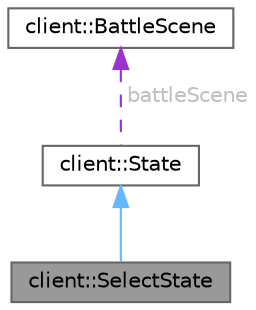 digraph "client::SelectState"
{
 // LATEX_PDF_SIZE
  bgcolor="transparent";
  edge [fontname=Helvetica,fontsize=10,labelfontname=Helvetica,labelfontsize=10];
  node [fontname=Helvetica,fontsize=10,shape=box,height=0.2,width=0.4];
  Node1 [label="client::SelectState",height=0.2,width=0.4,color="gray40", fillcolor="grey60", style="filled", fontcolor="black",tooltip="class SelectState -"];
  Node2 -> Node1 [dir="back",color="steelblue1",style="solid"];
  Node2 [label="client::State",height=0.2,width=0.4,color="gray40", fillcolor="white", style="filled",URL="$classclient_1_1_state.html",tooltip="class State -"];
  Node3 -> Node2 [dir="back",color="darkorchid3",style="dashed",label=" battleScene",fontcolor="grey" ];
  Node3 [label="client::BattleScene",height=0.2,width=0.4,color="gray40", fillcolor="white", style="filled",URL="$classclient_1_1_battle_scene.html",tooltip="class BattleScene -"];
}
